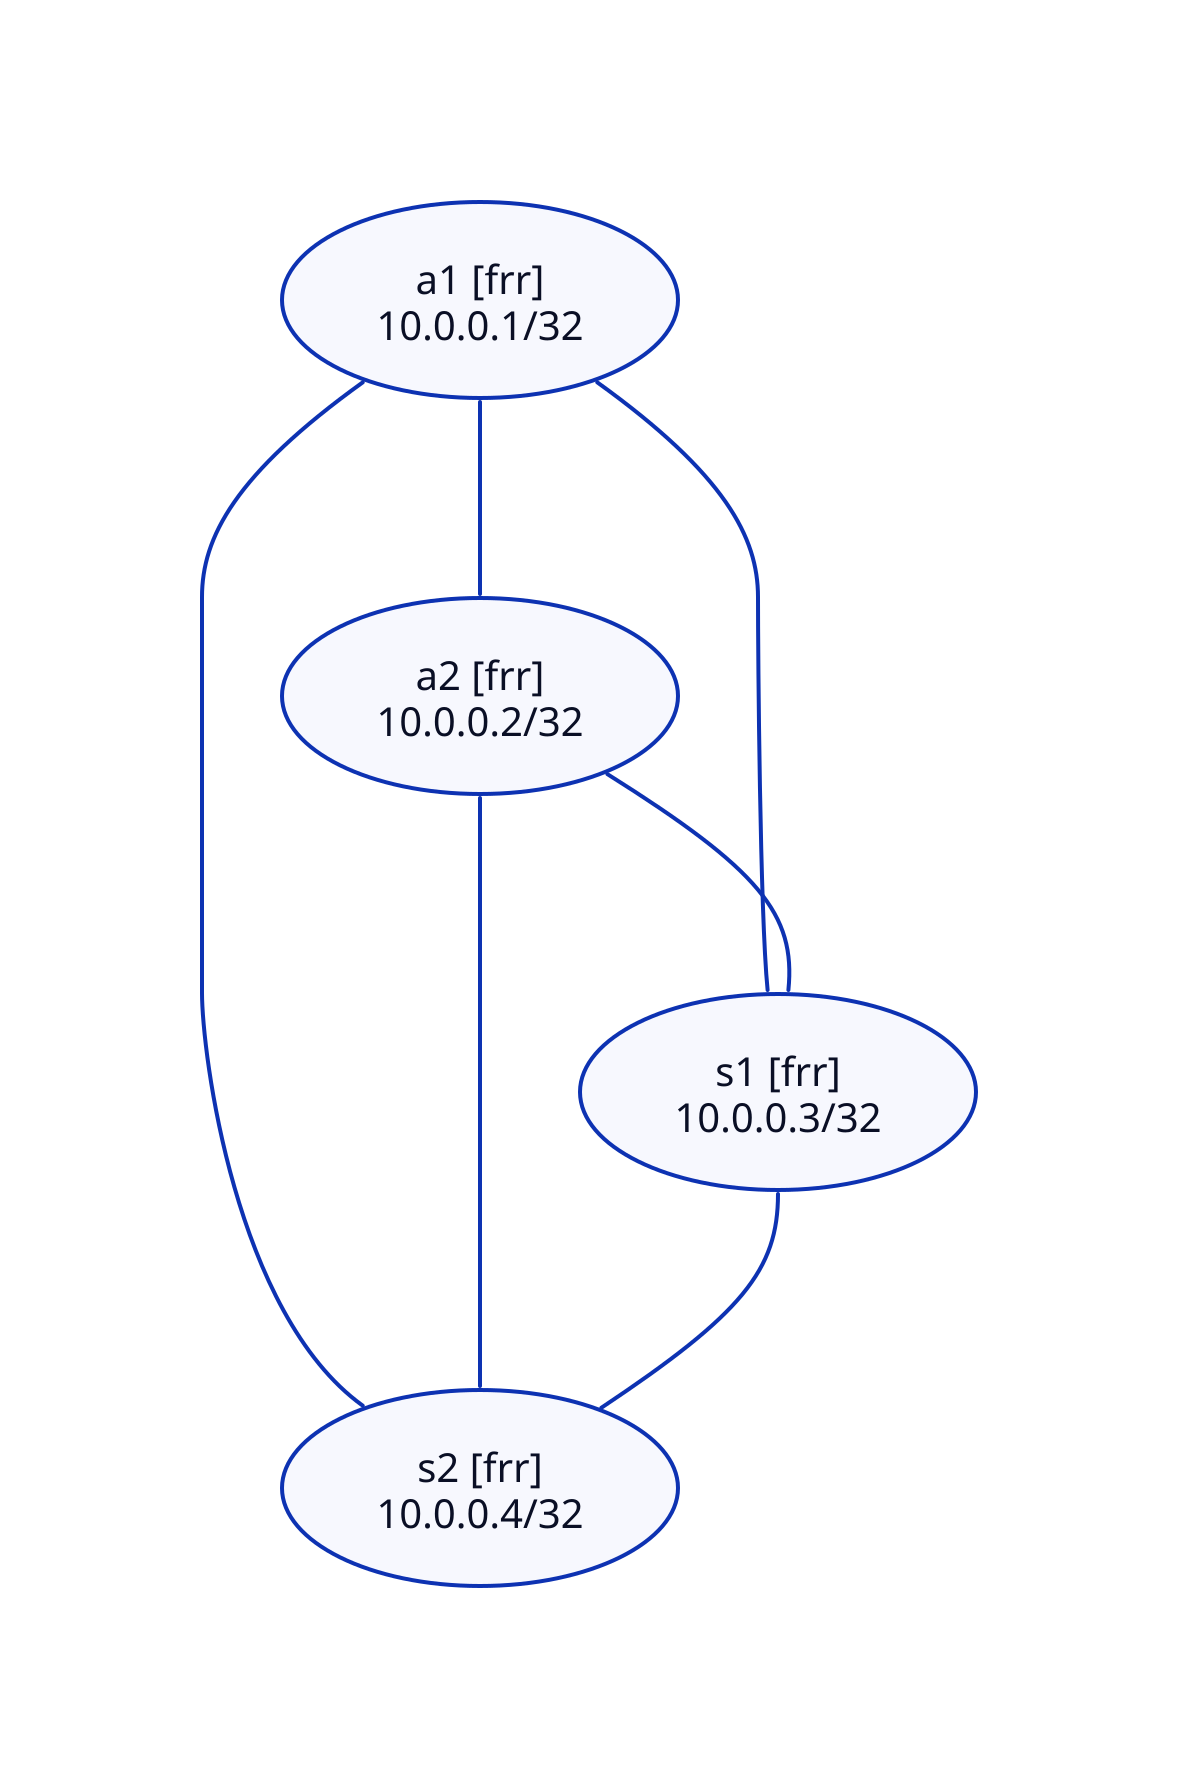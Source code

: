 a1 {
  label: "a1 [frr]\n10.0.0.1/32"
  shape: "oval"
  style.font-size: 20
}
a2 {
  label: "a2 [frr]\n10.0.0.2/32"
  shape: "oval"
  style.font-size: 20
}
s1 {
  label: "s1 [frr]\n10.0.0.3/32"
  shape: "oval"
  style.font-size: 20
}
s2 {
  label: "s2 [frr]\n10.0.0.4/32"
  shape: "oval"
  style.font-size: 20
}
a1 -- a2 {
}
a1 -- s1 {
}
a1 -- s2 {
}
a2 -- s1 {
}
a2 -- s2 {
}
s1 -- s2 {
}
